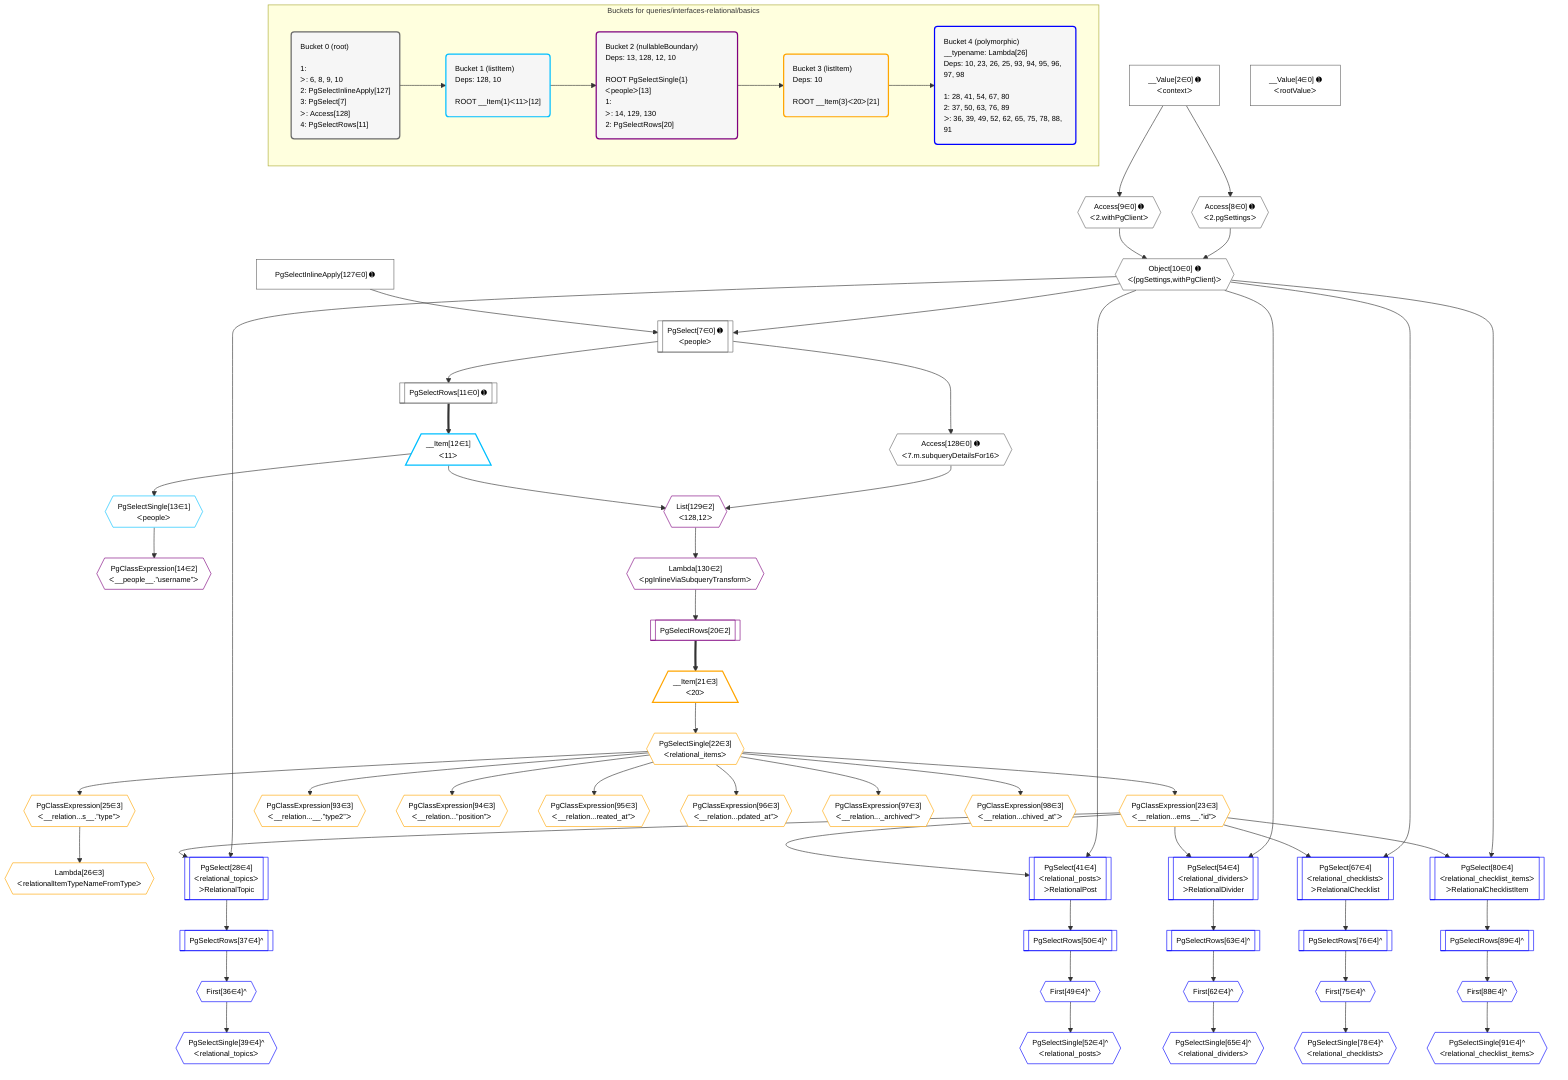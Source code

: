%%{init: {'themeVariables': { 'fontSize': '12px'}}}%%
graph TD
    classDef path fill:#eee,stroke:#000,color:#000
    classDef plan fill:#fff,stroke-width:1px,color:#000
    classDef itemplan fill:#fff,stroke-width:2px,color:#000
    classDef unbatchedplan fill:#dff,stroke-width:1px,color:#000
    classDef sideeffectplan fill:#fcc,stroke-width:2px,color:#000
    classDef bucket fill:#f6f6f6,color:#000,stroke-width:2px,text-align:left

    subgraph "Buckets for queries/interfaces-relational/basics"
    Bucket0("Bucket 0 (root)<br /><br />1: <br />ᐳ: 6, 8, 9, 10<br />2: PgSelectInlineApply[127]<br />3: PgSelect[7]<br />ᐳ: Access[128]<br />4: PgSelectRows[11]"):::bucket
    Bucket1("Bucket 1 (listItem)<br />Deps: 128, 10<br /><br />ROOT __Item{1}ᐸ11ᐳ[12]"):::bucket
    Bucket2("Bucket 2 (nullableBoundary)<br />Deps: 13, 128, 12, 10<br /><br />ROOT PgSelectSingle{1}ᐸpeopleᐳ[13]<br />1: <br />ᐳ: 14, 129, 130<br />2: PgSelectRows[20]"):::bucket
    Bucket3("Bucket 3 (listItem)<br />Deps: 10<br /><br />ROOT __Item{3}ᐸ20ᐳ[21]"):::bucket
    Bucket4("Bucket 4 (polymorphic)<br />__typename: Lambda[26]<br />Deps: 10, 23, 26, 25, 93, 94, 95, 96, 97, 98<br /><br />1: 28, 41, 54, 67, 80<br />2: 37, 50, 63, 76, 89<br />ᐳ: 36, 39, 49, 52, 62, 65, 75, 78, 88, 91"):::bucket
    end
    Bucket0 --> Bucket1
    Bucket1 --> Bucket2
    Bucket2 --> Bucket3
    Bucket3 --> Bucket4

    %% plan dependencies
    PgSelect7[["PgSelect[7∈0] ➊<br />ᐸpeopleᐳ"]]:::plan
    Object10{{"Object[10∈0] ➊<br />ᐸ{pgSettings,withPgClient}ᐳ"}}:::plan
    PgSelectInlineApply127["PgSelectInlineApply[127∈0] ➊"]:::plan
    Object10 & PgSelectInlineApply127 --> PgSelect7
    Access8{{"Access[8∈0] ➊<br />ᐸ2.pgSettingsᐳ"}}:::plan
    Access9{{"Access[9∈0] ➊<br />ᐸ2.withPgClientᐳ"}}:::plan
    Access8 & Access9 --> Object10
    __Value2["__Value[2∈0] ➊<br />ᐸcontextᐳ"]:::plan
    __Value2 --> Access8
    __Value2 --> Access9
    PgSelectRows11[["PgSelectRows[11∈0] ➊"]]:::plan
    PgSelect7 --> PgSelectRows11
    Access128{{"Access[128∈0] ➊<br />ᐸ7.m.subqueryDetailsFor16ᐳ"}}:::plan
    PgSelect7 --> Access128
    __Value4["__Value[4∈0] ➊<br />ᐸrootValueᐳ"]:::plan
    __Item12[/"__Item[12∈1]<br />ᐸ11ᐳ"\]:::itemplan
    PgSelectRows11 ==> __Item12
    PgSelectSingle13{{"PgSelectSingle[13∈1]<br />ᐸpeopleᐳ"}}:::plan
    __Item12 --> PgSelectSingle13
    List129{{"List[129∈2]<br />ᐸ128,12ᐳ"}}:::plan
    Access128 & __Item12 --> List129
    PgClassExpression14{{"PgClassExpression[14∈2]<br />ᐸ__people__.”username”ᐳ"}}:::plan
    PgSelectSingle13 --> PgClassExpression14
    PgSelectRows20[["PgSelectRows[20∈2]"]]:::plan
    Lambda130{{"Lambda[130∈2]<br />ᐸpgInlineViaSubqueryTransformᐳ"}}:::plan
    Lambda130 --> PgSelectRows20
    List129 --> Lambda130
    __Item21[/"__Item[21∈3]<br />ᐸ20ᐳ"\]:::itemplan
    PgSelectRows20 ==> __Item21
    PgSelectSingle22{{"PgSelectSingle[22∈3]<br />ᐸrelational_itemsᐳ"}}:::plan
    __Item21 --> PgSelectSingle22
    PgClassExpression23{{"PgClassExpression[23∈3]<br />ᐸ__relation...ems__.”id”ᐳ"}}:::plan
    PgSelectSingle22 --> PgClassExpression23
    PgClassExpression25{{"PgClassExpression[25∈3]<br />ᐸ__relation...s__.”type”ᐳ"}}:::plan
    PgSelectSingle22 --> PgClassExpression25
    Lambda26{{"Lambda[26∈3]<br />ᐸrelationalItemTypeNameFromTypeᐳ"}}:::plan
    PgClassExpression25 --> Lambda26
    PgClassExpression93{{"PgClassExpression[93∈3]<br />ᐸ__relation...__.”type2”ᐳ"}}:::plan
    PgSelectSingle22 --> PgClassExpression93
    PgClassExpression94{{"PgClassExpression[94∈3]<br />ᐸ__relation...”position”ᐳ"}}:::plan
    PgSelectSingle22 --> PgClassExpression94
    PgClassExpression95{{"PgClassExpression[95∈3]<br />ᐸ__relation...reated_at”ᐳ"}}:::plan
    PgSelectSingle22 --> PgClassExpression95
    PgClassExpression96{{"PgClassExpression[96∈3]<br />ᐸ__relation...pdated_at”ᐳ"}}:::plan
    PgSelectSingle22 --> PgClassExpression96
    PgClassExpression97{{"PgClassExpression[97∈3]<br />ᐸ__relation..._archived”ᐳ"}}:::plan
    PgSelectSingle22 --> PgClassExpression97
    PgClassExpression98{{"PgClassExpression[98∈3]<br />ᐸ__relation...chived_at”ᐳ"}}:::plan
    PgSelectSingle22 --> PgClassExpression98
    PgSelect28[["PgSelect[28∈4]<br />ᐸrelational_topicsᐳ<br />ᐳRelationalTopic"]]:::plan
    Object10 & PgClassExpression23 --> PgSelect28
    PgSelect41[["PgSelect[41∈4]<br />ᐸrelational_postsᐳ<br />ᐳRelationalPost"]]:::plan
    Object10 & PgClassExpression23 --> PgSelect41
    PgSelect54[["PgSelect[54∈4]<br />ᐸrelational_dividersᐳ<br />ᐳRelationalDivider"]]:::plan
    Object10 & PgClassExpression23 --> PgSelect54
    PgSelect67[["PgSelect[67∈4]<br />ᐸrelational_checklistsᐳ<br />ᐳRelationalChecklist"]]:::plan
    Object10 & PgClassExpression23 --> PgSelect67
    PgSelect80[["PgSelect[80∈4]<br />ᐸrelational_checklist_itemsᐳ<br />ᐳRelationalChecklistItem"]]:::plan
    Object10 & PgClassExpression23 --> PgSelect80
    First36{{"First[36∈4]^"}}:::plan
    PgSelectRows37[["PgSelectRows[37∈4]^"]]:::plan
    PgSelectRows37 --> First36
    PgSelect28 --> PgSelectRows37
    PgSelectSingle39{{"PgSelectSingle[39∈4]^<br />ᐸrelational_topicsᐳ"}}:::plan
    First36 --> PgSelectSingle39
    First49{{"First[49∈4]^"}}:::plan
    PgSelectRows50[["PgSelectRows[50∈4]^"]]:::plan
    PgSelectRows50 --> First49
    PgSelect41 --> PgSelectRows50
    PgSelectSingle52{{"PgSelectSingle[52∈4]^<br />ᐸrelational_postsᐳ"}}:::plan
    First49 --> PgSelectSingle52
    First62{{"First[62∈4]^"}}:::plan
    PgSelectRows63[["PgSelectRows[63∈4]^"]]:::plan
    PgSelectRows63 --> First62
    PgSelect54 --> PgSelectRows63
    PgSelectSingle65{{"PgSelectSingle[65∈4]^<br />ᐸrelational_dividersᐳ"}}:::plan
    First62 --> PgSelectSingle65
    First75{{"First[75∈4]^"}}:::plan
    PgSelectRows76[["PgSelectRows[76∈4]^"]]:::plan
    PgSelectRows76 --> First75
    PgSelect67 --> PgSelectRows76
    PgSelectSingle78{{"PgSelectSingle[78∈4]^<br />ᐸrelational_checklistsᐳ"}}:::plan
    First75 --> PgSelectSingle78
    First88{{"First[88∈4]^"}}:::plan
    PgSelectRows89[["PgSelectRows[89∈4]^"]]:::plan
    PgSelectRows89 --> First88
    PgSelect80 --> PgSelectRows89
    PgSelectSingle91{{"PgSelectSingle[91∈4]^<br />ᐸrelational_checklist_itemsᐳ"}}:::plan
    First88 --> PgSelectSingle91

    %% define steps
    classDef bucket0 stroke:#696969
    class Bucket0,__Value2,__Value4,PgSelect7,Access8,Access9,Object10,PgSelectRows11,PgSelectInlineApply127,Access128 bucket0
    classDef bucket1 stroke:#00bfff
    class Bucket1,__Item12,PgSelectSingle13 bucket1
    classDef bucket2 stroke:#7f007f
    class Bucket2,PgClassExpression14,PgSelectRows20,List129,Lambda130 bucket2
    classDef bucket3 stroke:#ffa500
    class Bucket3,__Item21,PgSelectSingle22,PgClassExpression23,PgClassExpression25,Lambda26,PgClassExpression93,PgClassExpression94,PgClassExpression95,PgClassExpression96,PgClassExpression97,PgClassExpression98 bucket3
    classDef bucket4 stroke:#0000ff
    class Bucket4,PgSelect28,First36,PgSelectRows37,PgSelectSingle39,PgSelect41,First49,PgSelectRows50,PgSelectSingle52,PgSelect54,First62,PgSelectRows63,PgSelectSingle65,PgSelect67,First75,PgSelectRows76,PgSelectSingle78,PgSelect80,First88,PgSelectRows89,PgSelectSingle91 bucket4
